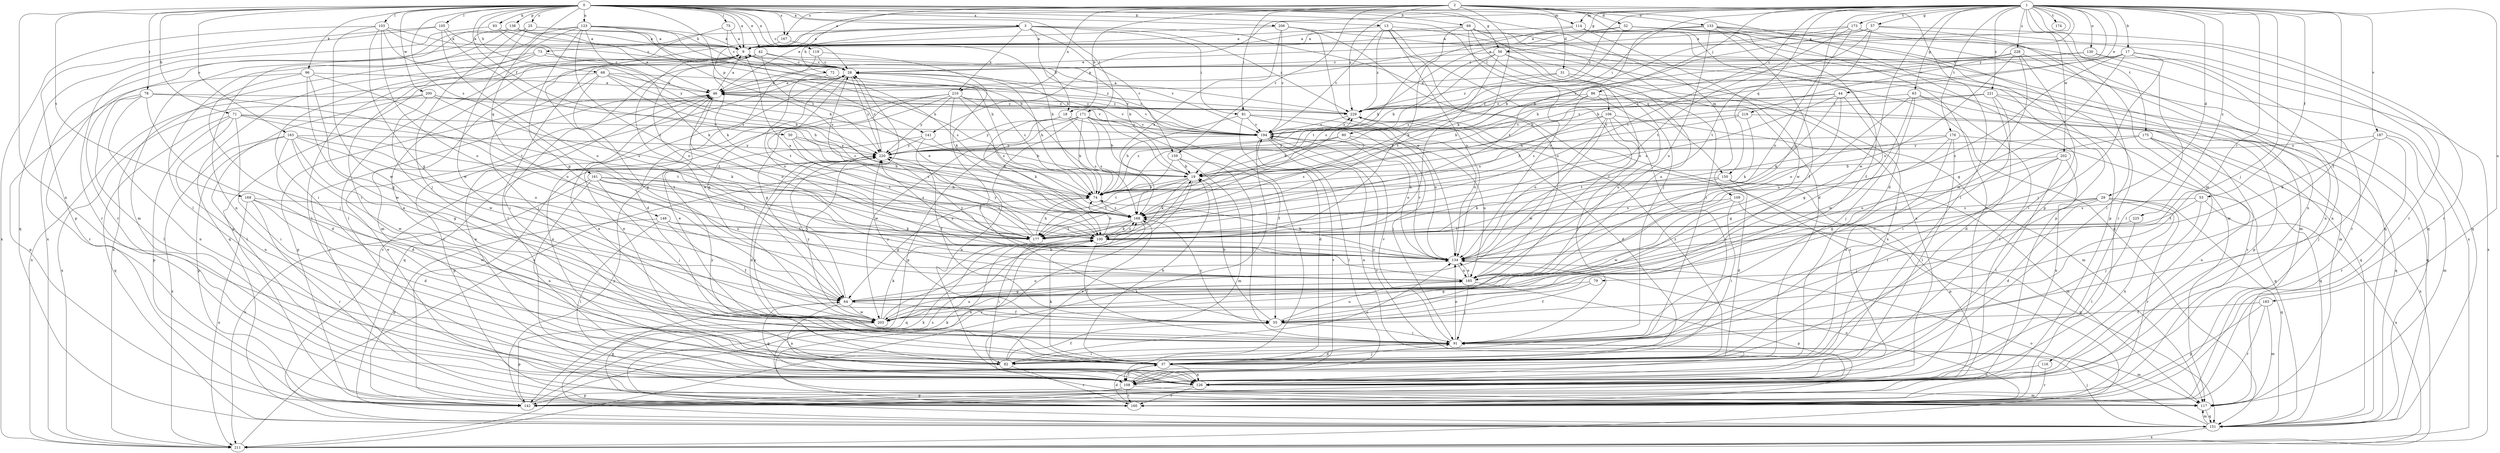 strict digraph  {
0;
1;
2;
3;
9;
13;
17;
18;
19;
25;
28;
29;
31;
32;
37;
42;
44;
46;
50;
53;
55;
56;
57;
63;
64;
68;
69;
71;
72;
73;
74;
75;
78;
79;
80;
81;
82;
86;
91;
93;
96;
100;
103;
105;
106;
108;
109;
114;
116;
117;
119;
123;
126;
130;
133;
134;
138;
141;
142;
148;
150;
151;
159;
160;
161;
163;
167;
168;
169;
171;
173;
174;
175;
176;
177;
183;
185;
187;
194;
200;
202;
203;
206;
210;
211;
219;
220;
221;
225;
228;
229;
0 -> 3  [label=a];
0 -> 9  [label=a];
0 -> 13  [label=b];
0 -> 25  [label=c];
0 -> 28  [label=c];
0 -> 42  [label=e];
0 -> 50  [label=f];
0 -> 56  [label=g];
0 -> 68  [label=h];
0 -> 69  [label=h];
0 -> 71  [label=h];
0 -> 75  [label=i];
0 -> 78  [label=i];
0 -> 93  [label=k];
0 -> 96  [label=k];
0 -> 103  [label=l];
0 -> 105  [label=l];
0 -> 106  [label=l];
0 -> 109  [label=m];
0 -> 114  [label=m];
0 -> 119  [label=n];
0 -> 123  [label=n];
0 -> 126  [label=n];
0 -> 138  [label=p];
0 -> 141  [label=p];
0 -> 148  [label=q];
0 -> 161  [label=s];
0 -> 163  [label=s];
0 -> 167  [label=s];
0 -> 169  [label=t];
0 -> 171  [label=t];
0 -> 200  [label=w];
0 -> 206  [label=x];
1 -> 9  [label=a];
1 -> 17  [label=b];
1 -> 29  [label=d];
1 -> 44  [label=e];
1 -> 46  [label=e];
1 -> 53  [label=f];
1 -> 55  [label=f];
1 -> 56  [label=g];
1 -> 57  [label=g];
1 -> 63  [label=g];
1 -> 79  [label=i];
1 -> 80  [label=i];
1 -> 86  [label=j];
1 -> 91  [label=j];
1 -> 114  [label=m];
1 -> 116  [label=m];
1 -> 130  [label=o];
1 -> 141  [label=p];
1 -> 150  [label=q];
1 -> 173  [label=t];
1 -> 174  [label=t];
1 -> 175  [label=t];
1 -> 176  [label=t];
1 -> 177  [label=t];
1 -> 183  [label=u];
1 -> 185  [label=u];
1 -> 187  [label=v];
1 -> 194  [label=v];
1 -> 202  [label=w];
1 -> 203  [label=w];
1 -> 219  [label=y];
1 -> 221  [label=z];
1 -> 225  [label=z];
1 -> 228  [label=z];
1 -> 229  [label=z];
2 -> 18  [label=b];
2 -> 31  [label=d];
2 -> 32  [label=d];
2 -> 37  [label=d];
2 -> 46  [label=e];
2 -> 81  [label=i];
2 -> 100  [label=k];
2 -> 108  [label=l];
2 -> 133  [label=o];
2 -> 142  [label=p];
2 -> 159  [label=r];
2 -> 167  [label=s];
2 -> 210  [label=x];
2 -> 229  [label=z];
3 -> 9  [label=a];
3 -> 18  [label=b];
3 -> 72  [label=h];
3 -> 73  [label=h];
3 -> 81  [label=i];
3 -> 100  [label=k];
3 -> 150  [label=q];
3 -> 159  [label=r];
3 -> 210  [label=x];
3 -> 229  [label=z];
9 -> 28  [label=c];
9 -> 108  [label=l];
9 -> 134  [label=o];
9 -> 168  [label=s];
9 -> 203  [label=w];
13 -> 9  [label=a];
13 -> 55  [label=f];
13 -> 108  [label=l];
13 -> 134  [label=o];
13 -> 185  [label=u];
13 -> 194  [label=v];
13 -> 229  [label=z];
17 -> 19  [label=b];
17 -> 28  [label=c];
17 -> 64  [label=g];
17 -> 91  [label=j];
17 -> 134  [label=o];
17 -> 160  [label=r];
17 -> 211  [label=x];
18 -> 100  [label=k];
18 -> 168  [label=s];
18 -> 194  [label=v];
18 -> 220  [label=y];
19 -> 74  [label=h];
19 -> 100  [label=k];
19 -> 177  [label=t];
19 -> 211  [label=x];
25 -> 9  [label=a];
25 -> 19  [label=b];
25 -> 91  [label=j];
25 -> 117  [label=m];
25 -> 203  [label=w];
28 -> 46  [label=e];
28 -> 64  [label=g];
28 -> 74  [label=h];
28 -> 160  [label=r];
28 -> 177  [label=t];
28 -> 220  [label=y];
29 -> 37  [label=d];
29 -> 91  [label=j];
29 -> 126  [label=n];
29 -> 134  [label=o];
29 -> 151  [label=q];
29 -> 160  [label=r];
29 -> 168  [label=s];
31 -> 46  [label=e];
31 -> 117  [label=m];
31 -> 185  [label=u];
31 -> 229  [label=z];
32 -> 9  [label=a];
32 -> 46  [label=e];
32 -> 55  [label=f];
32 -> 151  [label=q];
32 -> 160  [label=r];
32 -> 168  [label=s];
37 -> 9  [label=a];
37 -> 19  [label=b];
37 -> 46  [label=e];
37 -> 91  [label=j];
37 -> 100  [label=k];
37 -> 108  [label=l];
37 -> 126  [label=n];
37 -> 220  [label=y];
37 -> 229  [label=z];
42 -> 19  [label=b];
42 -> 28  [label=c];
42 -> 82  [label=i];
42 -> 108  [label=l];
42 -> 117  [label=m];
42 -> 142  [label=p];
42 -> 220  [label=y];
44 -> 64  [label=g];
44 -> 100  [label=k];
44 -> 134  [label=o];
44 -> 168  [label=s];
44 -> 194  [label=v];
44 -> 229  [label=z];
46 -> 9  [label=a];
46 -> 134  [label=o];
46 -> 142  [label=p];
46 -> 160  [label=r];
46 -> 194  [label=v];
46 -> 229  [label=z];
50 -> 74  [label=h];
50 -> 168  [label=s];
50 -> 177  [label=t];
50 -> 220  [label=y];
53 -> 91  [label=j];
53 -> 168  [label=s];
53 -> 177  [label=t];
53 -> 211  [label=x];
55 -> 19  [label=b];
55 -> 91  [label=j];
55 -> 168  [label=s];
55 -> 185  [label=u];
55 -> 220  [label=y];
56 -> 19  [label=b];
56 -> 28  [label=c];
56 -> 117  [label=m];
56 -> 126  [label=n];
56 -> 134  [label=o];
56 -> 168  [label=s];
56 -> 177  [label=t];
57 -> 9  [label=a];
57 -> 19  [label=b];
57 -> 74  [label=h];
57 -> 108  [label=l];
57 -> 160  [label=r];
57 -> 177  [label=t];
63 -> 91  [label=j];
63 -> 108  [label=l];
63 -> 160  [label=r];
63 -> 185  [label=u];
63 -> 203  [label=w];
63 -> 229  [label=z];
64 -> 55  [label=f];
64 -> 126  [label=n];
64 -> 134  [label=o];
64 -> 203  [label=w];
64 -> 220  [label=y];
68 -> 19  [label=b];
68 -> 46  [label=e];
68 -> 64  [label=g];
68 -> 74  [label=h];
68 -> 91  [label=j];
68 -> 211  [label=x];
68 -> 229  [label=z];
69 -> 9  [label=a];
69 -> 37  [label=d];
69 -> 82  [label=i];
69 -> 91  [label=j];
69 -> 100  [label=k];
69 -> 117  [label=m];
69 -> 134  [label=o];
71 -> 82  [label=i];
71 -> 100  [label=k];
71 -> 126  [label=n];
71 -> 142  [label=p];
71 -> 151  [label=q];
71 -> 177  [label=t];
71 -> 194  [label=v];
72 -> 46  [label=e];
72 -> 134  [label=o];
72 -> 194  [label=v];
73 -> 28  [label=c];
73 -> 108  [label=l];
73 -> 151  [label=q];
73 -> 194  [label=v];
73 -> 211  [label=x];
74 -> 28  [label=c];
74 -> 64  [label=g];
74 -> 168  [label=s];
74 -> 229  [label=z];
75 -> 9  [label=a];
75 -> 28  [label=c];
75 -> 82  [label=i];
78 -> 37  [label=d];
78 -> 108  [label=l];
78 -> 126  [label=n];
78 -> 134  [label=o];
78 -> 142  [label=p];
78 -> 229  [label=z];
79 -> 55  [label=f];
79 -> 64  [label=g];
80 -> 19  [label=b];
80 -> 168  [label=s];
80 -> 185  [label=u];
80 -> 220  [label=y];
81 -> 37  [label=d];
81 -> 74  [label=h];
81 -> 91  [label=j];
81 -> 134  [label=o];
81 -> 194  [label=v];
82 -> 46  [label=e];
82 -> 55  [label=f];
82 -> 134  [label=o];
82 -> 160  [label=r];
82 -> 168  [label=s];
82 -> 220  [label=y];
86 -> 19  [label=b];
86 -> 151  [label=q];
86 -> 168  [label=s];
86 -> 185  [label=u];
86 -> 229  [label=z];
91 -> 37  [label=d];
91 -> 46  [label=e];
91 -> 82  [label=i];
91 -> 117  [label=m];
91 -> 134  [label=o];
91 -> 194  [label=v];
93 -> 9  [label=a];
93 -> 74  [label=h];
93 -> 160  [label=r];
96 -> 46  [label=e];
96 -> 64  [label=g];
96 -> 91  [label=j];
96 -> 160  [label=r];
96 -> 177  [label=t];
96 -> 203  [label=w];
100 -> 9  [label=a];
100 -> 74  [label=h];
100 -> 82  [label=i];
100 -> 91  [label=j];
100 -> 134  [label=o];
100 -> 168  [label=s];
103 -> 9  [label=a];
103 -> 28  [label=c];
103 -> 64  [label=g];
103 -> 185  [label=u];
103 -> 203  [label=w];
103 -> 211  [label=x];
103 -> 220  [label=y];
105 -> 9  [label=a];
105 -> 142  [label=p];
105 -> 151  [label=q];
105 -> 168  [label=s];
105 -> 185  [label=u];
106 -> 82  [label=i];
106 -> 91  [label=j];
106 -> 117  [label=m];
106 -> 134  [label=o];
106 -> 168  [label=s];
106 -> 194  [label=v];
106 -> 203  [label=w];
108 -> 64  [label=g];
108 -> 117  [label=m];
108 -> 142  [label=p];
108 -> 160  [label=r];
108 -> 194  [label=v];
109 -> 82  [label=i];
109 -> 151  [label=q];
109 -> 168  [label=s];
109 -> 203  [label=w];
114 -> 9  [label=a];
114 -> 142  [label=p];
114 -> 151  [label=q];
114 -> 177  [label=t];
114 -> 203  [label=w];
116 -> 126  [label=n];
116 -> 160  [label=r];
117 -> 46  [label=e];
117 -> 100  [label=k];
117 -> 151  [label=q];
119 -> 28  [label=c];
119 -> 37  [label=d];
119 -> 100  [label=k];
123 -> 9  [label=a];
123 -> 19  [label=b];
123 -> 64  [label=g];
123 -> 74  [label=h];
123 -> 82  [label=i];
123 -> 100  [label=k];
123 -> 108  [label=l];
123 -> 168  [label=s];
123 -> 177  [label=t];
123 -> 211  [label=x];
126 -> 46  [label=e];
126 -> 142  [label=p];
126 -> 160  [label=r];
126 -> 229  [label=z];
130 -> 28  [label=c];
130 -> 108  [label=l];
130 -> 126  [label=n];
130 -> 194  [label=v];
133 -> 9  [label=a];
133 -> 55  [label=f];
133 -> 74  [label=h];
133 -> 126  [label=n];
133 -> 142  [label=p];
133 -> 151  [label=q];
133 -> 177  [label=t];
133 -> 185  [label=u];
133 -> 211  [label=x];
134 -> 74  [label=h];
134 -> 185  [label=u];
134 -> 194  [label=v];
134 -> 220  [label=y];
138 -> 9  [label=a];
138 -> 46  [label=e];
138 -> 74  [label=h];
138 -> 126  [label=n];
138 -> 160  [label=r];
141 -> 19  [label=b];
141 -> 55  [label=f];
141 -> 142  [label=p];
141 -> 220  [label=y];
142 -> 100  [label=k];
142 -> 220  [label=y];
148 -> 55  [label=f];
148 -> 100  [label=k];
148 -> 108  [label=l];
148 -> 142  [label=p];
148 -> 177  [label=t];
150 -> 37  [label=d];
150 -> 74  [label=h];
150 -> 100  [label=k];
150 -> 117  [label=m];
150 -> 142  [label=p];
151 -> 28  [label=c];
151 -> 91  [label=j];
151 -> 117  [label=m];
151 -> 134  [label=o];
151 -> 168  [label=s];
151 -> 211  [label=x];
159 -> 19  [label=b];
159 -> 91  [label=j];
159 -> 117  [label=m];
159 -> 177  [label=t];
160 -> 37  [label=d];
160 -> 64  [label=g];
160 -> 134  [label=o];
160 -> 194  [label=v];
161 -> 74  [label=h];
161 -> 91  [label=j];
161 -> 126  [label=n];
161 -> 168  [label=s];
161 -> 177  [label=t];
161 -> 185  [label=u];
161 -> 211  [label=x];
163 -> 37  [label=d];
163 -> 64  [label=g];
163 -> 134  [label=o];
163 -> 142  [label=p];
163 -> 177  [label=t];
163 -> 203  [label=w];
163 -> 211  [label=x];
163 -> 220  [label=y];
167 -> 74  [label=h];
167 -> 185  [label=u];
168 -> 46  [label=e];
168 -> 100  [label=k];
168 -> 151  [label=q];
168 -> 160  [label=r];
168 -> 177  [label=t];
169 -> 37  [label=d];
169 -> 160  [label=r];
169 -> 168  [label=s];
169 -> 203  [label=w];
169 -> 211  [label=x];
171 -> 19  [label=b];
171 -> 55  [label=f];
171 -> 74  [label=h];
171 -> 108  [label=l];
171 -> 126  [label=n];
171 -> 142  [label=p];
171 -> 168  [label=s];
171 -> 194  [label=v];
171 -> 203  [label=w];
173 -> 9  [label=a];
173 -> 19  [label=b];
173 -> 126  [label=n];
173 -> 134  [label=o];
173 -> 160  [label=r];
173 -> 177  [label=t];
175 -> 126  [label=n];
175 -> 151  [label=q];
175 -> 185  [label=u];
175 -> 211  [label=x];
175 -> 220  [label=y];
176 -> 37  [label=d];
176 -> 64  [label=g];
176 -> 108  [label=l];
176 -> 151  [label=q];
176 -> 177  [label=t];
176 -> 220  [label=y];
177 -> 28  [label=c];
177 -> 74  [label=h];
177 -> 220  [label=y];
183 -> 55  [label=f];
183 -> 117  [label=m];
183 -> 142  [label=p];
183 -> 160  [label=r];
185 -> 64  [label=g];
185 -> 91  [label=j];
185 -> 134  [label=o];
185 -> 142  [label=p];
185 -> 220  [label=y];
187 -> 91  [label=j];
187 -> 100  [label=k];
187 -> 117  [label=m];
187 -> 160  [label=r];
187 -> 220  [label=y];
194 -> 28  [label=c];
194 -> 108  [label=l];
194 -> 126  [label=n];
194 -> 134  [label=o];
194 -> 211  [label=x];
194 -> 220  [label=y];
194 -> 229  [label=z];
200 -> 108  [label=l];
200 -> 177  [label=t];
200 -> 194  [label=v];
200 -> 203  [label=w];
200 -> 211  [label=x];
200 -> 229  [label=z];
202 -> 19  [label=b];
202 -> 64  [label=g];
202 -> 82  [label=i];
202 -> 108  [label=l];
202 -> 126  [label=n];
203 -> 19  [label=b];
203 -> 100  [label=k];
203 -> 142  [label=p];
203 -> 185  [label=u];
203 -> 220  [label=y];
206 -> 9  [label=a];
206 -> 134  [label=o];
206 -> 151  [label=q];
206 -> 168  [label=s];
206 -> 194  [label=v];
206 -> 211  [label=x];
210 -> 55  [label=f];
210 -> 64  [label=g];
210 -> 126  [label=n];
210 -> 151  [label=q];
210 -> 168  [label=s];
210 -> 194  [label=v];
210 -> 220  [label=y];
210 -> 229  [label=z];
211 -> 28  [label=c];
219 -> 74  [label=h];
219 -> 100  [label=k];
219 -> 151  [label=q];
219 -> 194  [label=v];
220 -> 19  [label=b];
220 -> 28  [label=c];
220 -> 37  [label=d];
221 -> 37  [label=d];
221 -> 74  [label=h];
221 -> 82  [label=i];
221 -> 142  [label=p];
221 -> 151  [label=q];
221 -> 229  [label=z];
225 -> 108  [label=l];
225 -> 177  [label=t];
228 -> 28  [label=c];
228 -> 74  [label=h];
228 -> 82  [label=i];
228 -> 126  [label=n];
228 -> 134  [label=o];
228 -> 203  [label=w];
229 -> 9  [label=a];
229 -> 37  [label=d];
229 -> 134  [label=o];
229 -> 194  [label=v];
}
